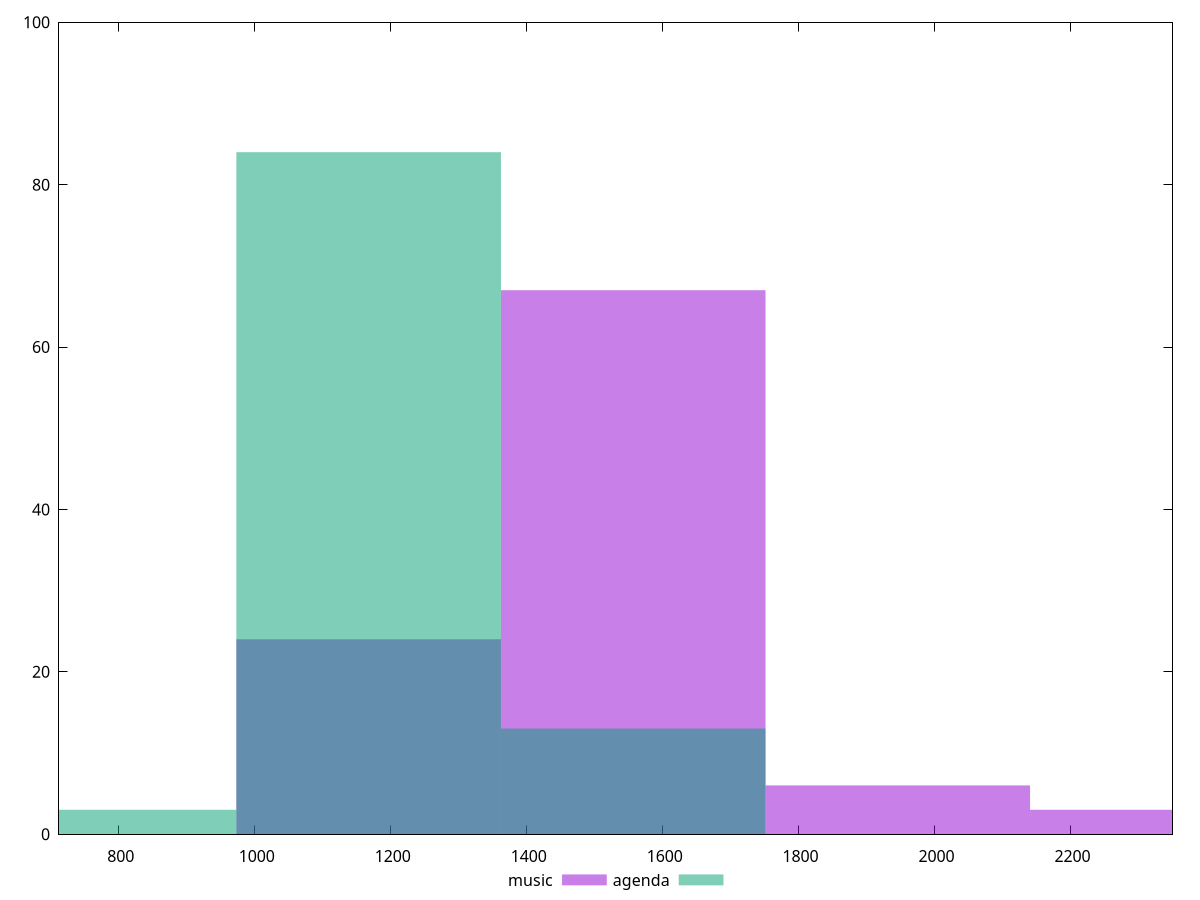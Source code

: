 reset

$music <<EOF
1556.6948124791236 67
1945.8685155989044 6
1167.5211093593427 24
2335.0422187186855 3
EOF

$agenda <<EOF
778.3474062395618 3
1167.5211093593427 84
1556.6948124791236 13
EOF

set key outside below
set boxwidth 389.1737031197809
set xrange [712:2350]
set yrange [0:100]
set trange [0:100]
set style fill transparent solid 0.5 noborder
set terminal svg size 640, 500 enhanced background rgb 'white'
set output "reports/report_00027_2021-02-24T12-40-31.850Z/uses-rel-preload/comparison/histogram/0_vs_1.svg"

plot $music title "music" with boxes, \
     $agenda title "agenda" with boxes

reset

